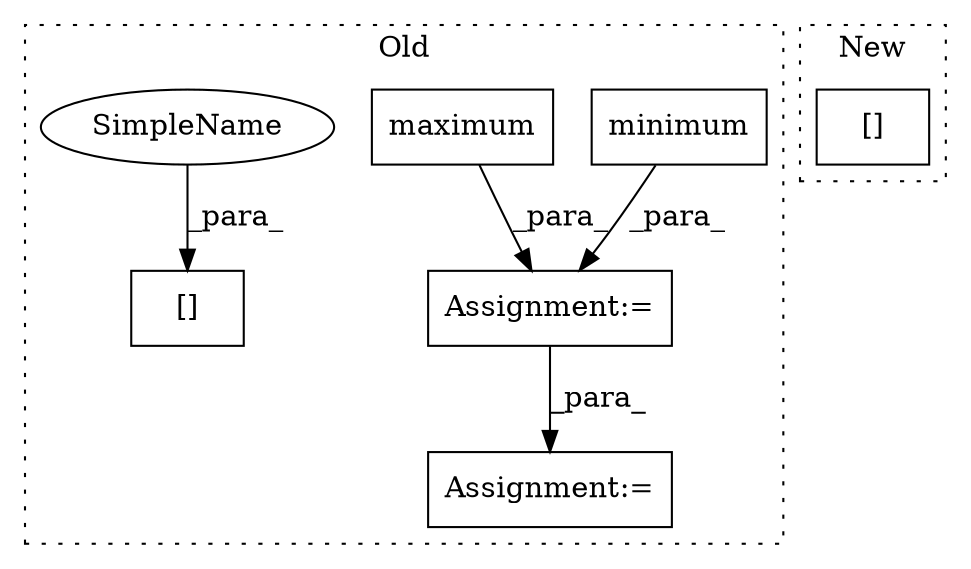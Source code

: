 digraph G {
subgraph cluster0 {
1 [label="minimum" a="32" s="1977" l="9" shape="box"];
3 [label="Assignment:=" a="7" s="1956" l="1" shape="box"];
4 [label="Assignment:=" a="7" s="2036" l="1" shape="box"];
5 [label="[]" a="2" s="1917,1937" l="19,1" shape="box"];
6 [label="maximum" a="32" s="1997" l="9" shape="box"];
7 [label="SimpleName" a="42" s="1936" l="1" shape="ellipse"];
label = "Old";
style="dotted";
}
subgraph cluster1 {
2 [label="[]" a="2" s="1164,1195" l="30,1" shape="box"];
label = "New";
style="dotted";
}
1 -> 3 [label="_para_"];
3 -> 4 [label="_para_"];
6 -> 3 [label="_para_"];
7 -> 5 [label="_para_"];
}